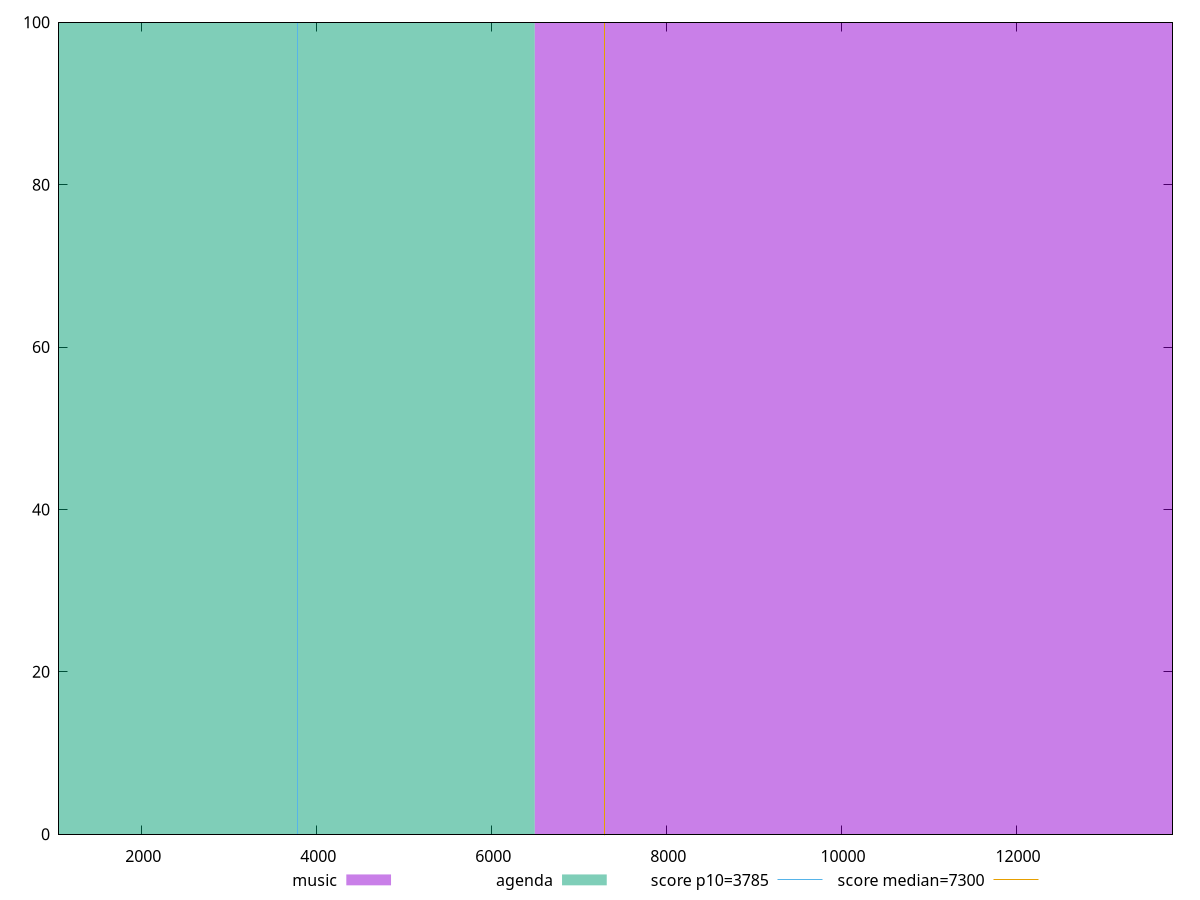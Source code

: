 reset

$music <<EOF
12993.693453936874 100
EOF

$agenda <<EOF
0 100
EOF

set key outside below
set boxwidth 12993.693453936874
set xrange [1059.1248:13788.428999999996]
set yrange [0:100]
set trange [0:100]
set style fill transparent solid 0.5 noborder

set parametric
set terminal svg size 640, 500 enhanced background rgb 'white'
set output "reports/report_00031_2021-02-24T23-18-18.084Z/interactive/comparison/histogram/0_vs_1.svg"

plot $music title "music" with boxes, \
     $agenda title "agenda" with boxes, \
     3785,t title "score p10=3785", \
     7300,t title "score median=7300"

reset
